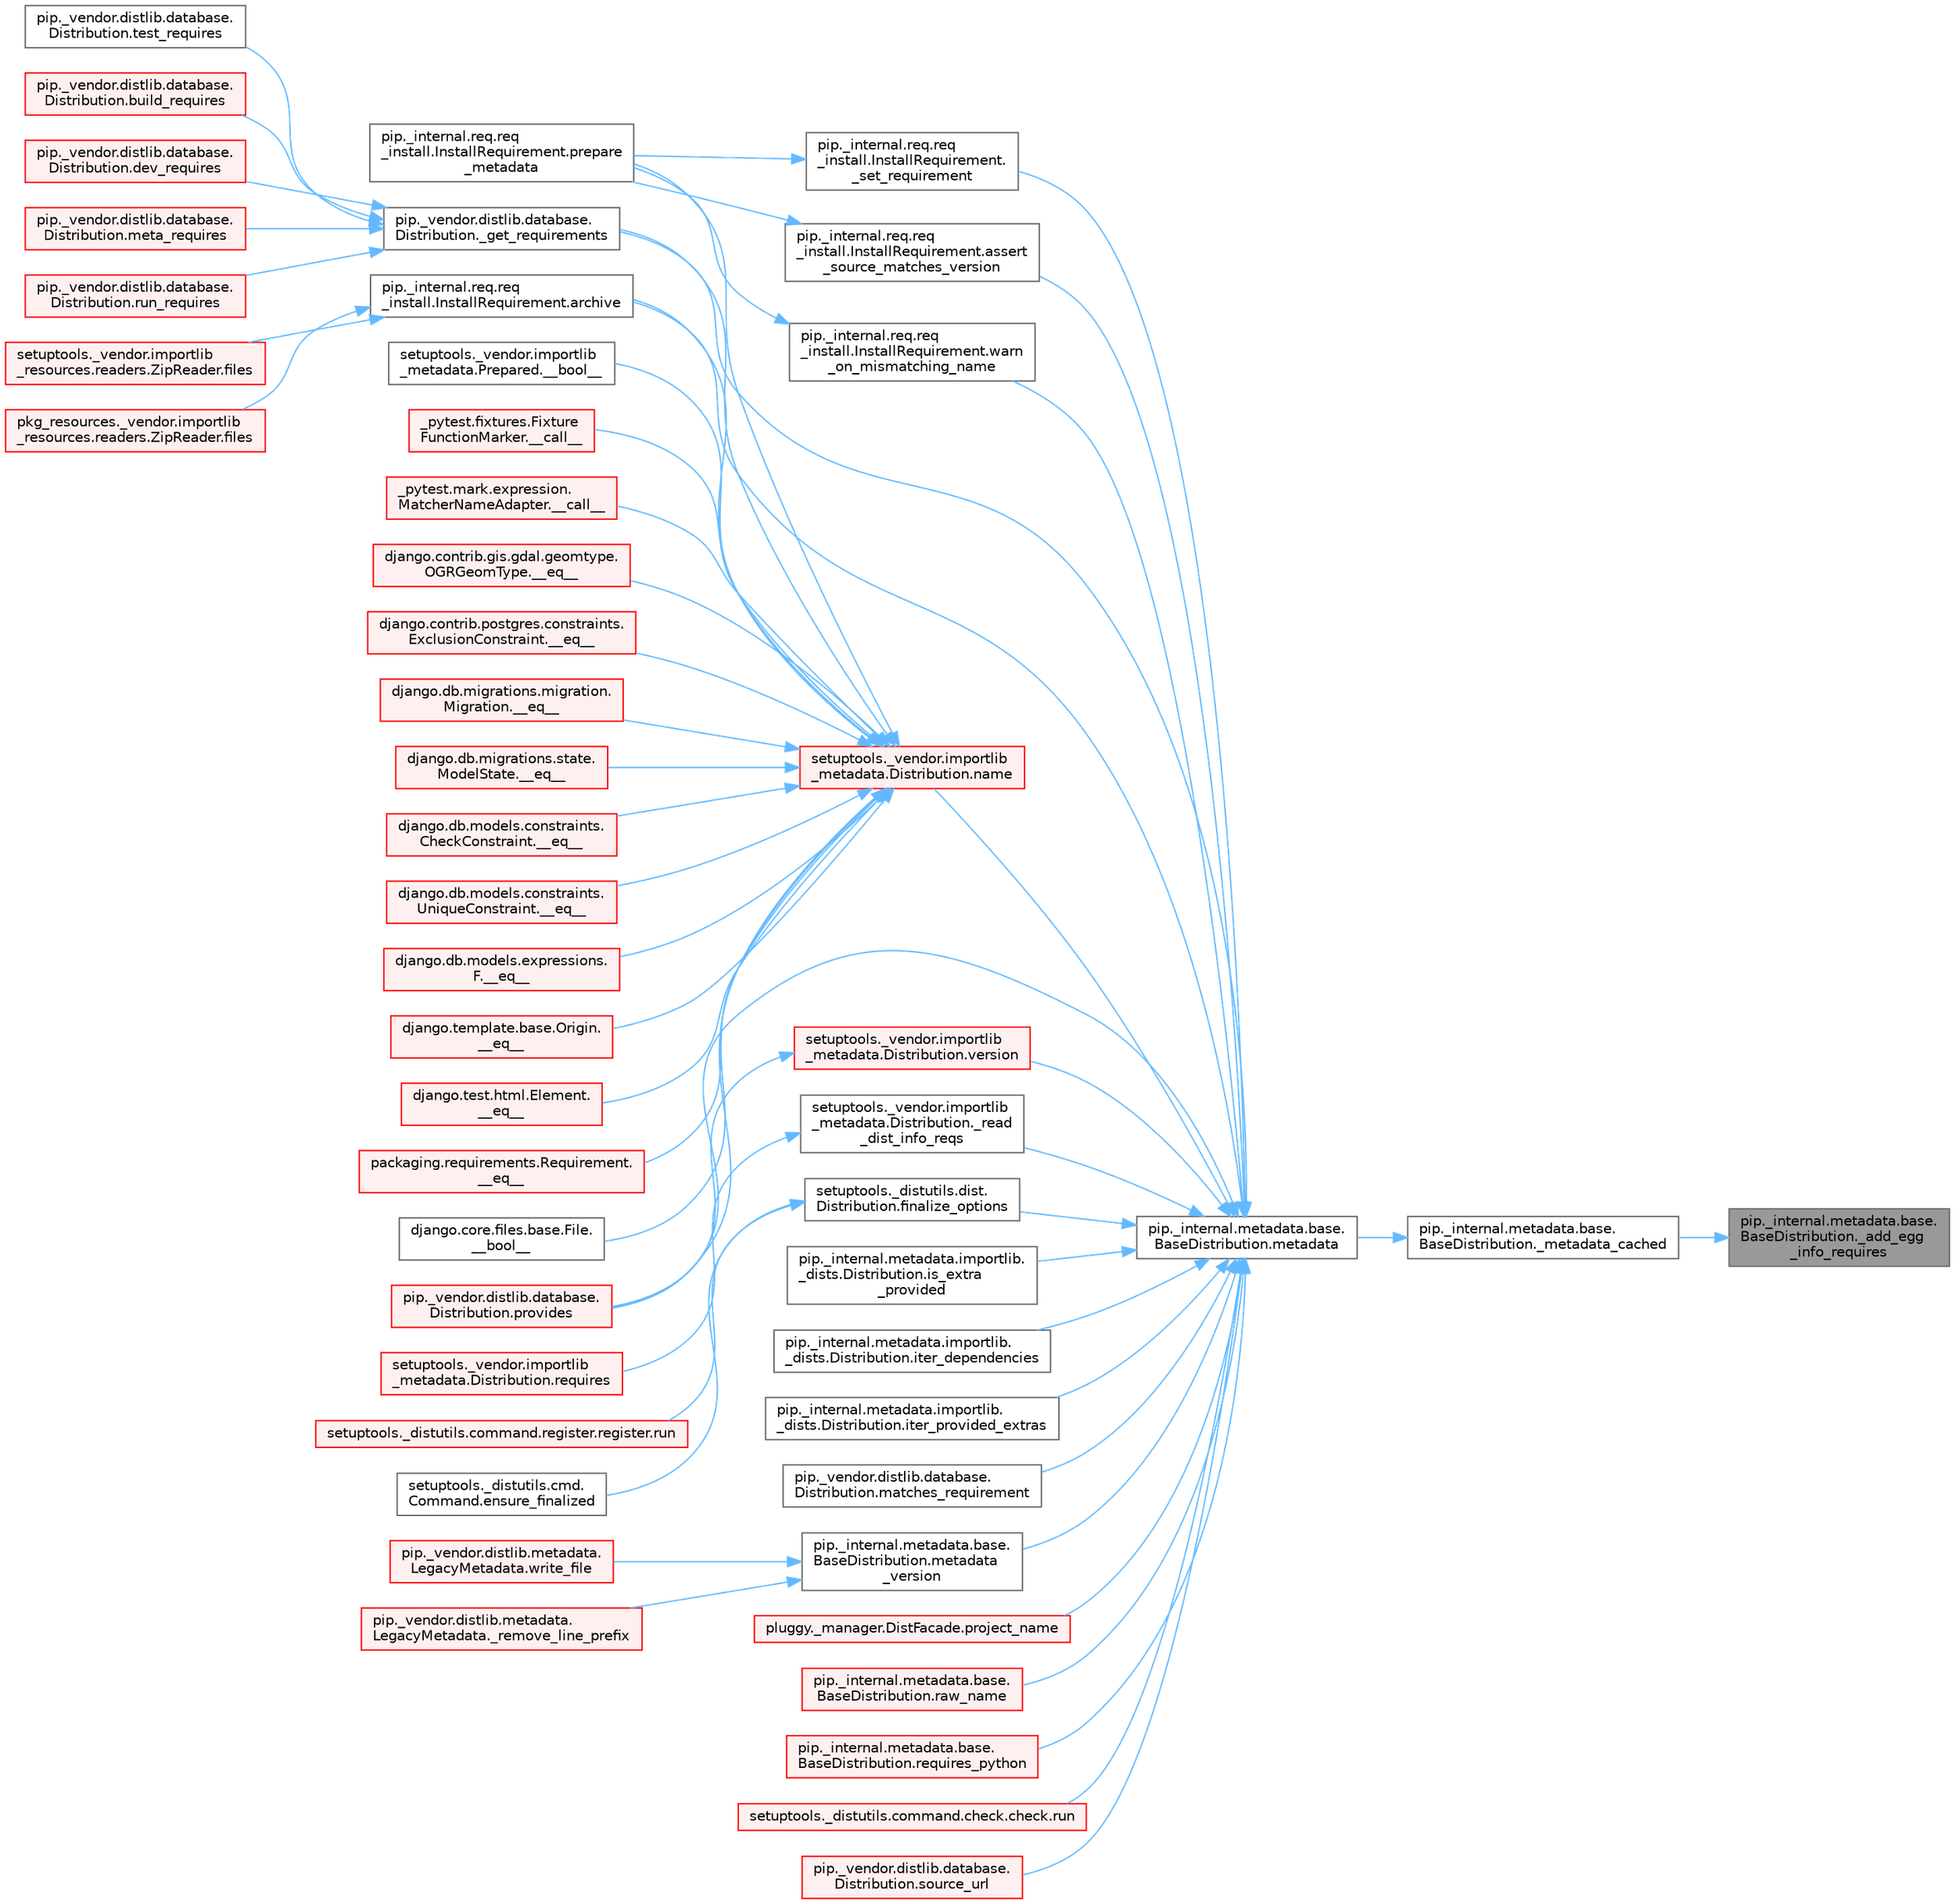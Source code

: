 digraph "pip._internal.metadata.base.BaseDistribution._add_egg_info_requires"
{
 // LATEX_PDF_SIZE
  bgcolor="transparent";
  edge [fontname=Helvetica,fontsize=10,labelfontname=Helvetica,labelfontsize=10];
  node [fontname=Helvetica,fontsize=10,shape=box,height=0.2,width=0.4];
  rankdir="RL";
  Node1 [id="Node000001",label="pip._internal.metadata.base.\lBaseDistribution._add_egg\l_info_requires",height=0.2,width=0.4,color="gray40", fillcolor="grey60", style="filled", fontcolor="black",tooltip=" "];
  Node1 -> Node2 [id="edge1_Node000001_Node000002",dir="back",color="steelblue1",style="solid",tooltip=" "];
  Node2 [id="Node000002",label="pip._internal.metadata.base.\lBaseDistribution._metadata_cached",height=0.2,width=0.4,color="grey40", fillcolor="white", style="filled",URL="$classpip_1_1__internal_1_1metadata_1_1base_1_1_base_distribution.html#a12683b16870a097bbe854e4ee3364f7f",tooltip=" "];
  Node2 -> Node3 [id="edge2_Node000002_Node000003",dir="back",color="steelblue1",style="solid",tooltip=" "];
  Node3 [id="Node000003",label="pip._internal.metadata.base.\lBaseDistribution.metadata",height=0.2,width=0.4,color="grey40", fillcolor="white", style="filled",URL="$classpip_1_1__internal_1_1metadata_1_1base_1_1_base_distribution.html#a665b55bcebd861e5959f53a7d2f1350f",tooltip=" "];
  Node3 -> Node4 [id="edge3_Node000003_Node000004",dir="back",color="steelblue1",style="solid",tooltip=" "];
  Node4 [id="Node000004",label="pip._vendor.distlib.database.\lDistribution._get_requirements",height=0.2,width=0.4,color="grey40", fillcolor="white", style="filled",URL="$classpip_1_1__vendor_1_1distlib_1_1database_1_1_distribution.html#a0366f5504f1b878068ba103c3f1e2bdf",tooltip=" "];
  Node4 -> Node5 [id="edge4_Node000004_Node000005",dir="back",color="steelblue1",style="solid",tooltip=" "];
  Node5 [id="Node000005",label="pip._vendor.distlib.database.\lDistribution.build_requires",height=0.2,width=0.4,color="red", fillcolor="#FFF0F0", style="filled",URL="$classpip_1_1__vendor_1_1distlib_1_1database_1_1_distribution.html#a0fa5b454aacdaabee7a3642b14c5db2f",tooltip=" "];
  Node4 -> Node3174 [id="edge5_Node000004_Node003174",dir="back",color="steelblue1",style="solid",tooltip=" "];
  Node3174 [id="Node003174",label="pip._vendor.distlib.database.\lDistribution.dev_requires",height=0.2,width=0.4,color="red", fillcolor="#FFF0F0", style="filled",URL="$classpip_1_1__vendor_1_1distlib_1_1database_1_1_distribution.html#a664b1bf3c3e4f7fb27a54ac8edcf7503",tooltip=" "];
  Node4 -> Node3175 [id="edge6_Node000004_Node003175",dir="back",color="steelblue1",style="solid",tooltip=" "];
  Node3175 [id="Node003175",label="pip._vendor.distlib.database.\lDistribution.meta_requires",height=0.2,width=0.4,color="red", fillcolor="#FFF0F0", style="filled",URL="$classpip_1_1__vendor_1_1distlib_1_1database_1_1_distribution.html#a297eba59c66b79fbe9a10ec8e00f9c5a",tooltip=" "];
  Node4 -> Node3176 [id="edge7_Node000004_Node003176",dir="back",color="steelblue1",style="solid",tooltip=" "];
  Node3176 [id="Node003176",label="pip._vendor.distlib.database.\lDistribution.run_requires",height=0.2,width=0.4,color="red", fillcolor="#FFF0F0", style="filled",URL="$classpip_1_1__vendor_1_1distlib_1_1database_1_1_distribution.html#a8f8b4db7d35cf89375d53ea0a95e0449",tooltip=" "];
  Node4 -> Node3177 [id="edge8_Node000004_Node003177",dir="back",color="steelblue1",style="solid",tooltip=" "];
  Node3177 [id="Node003177",label="pip._vendor.distlib.database.\lDistribution.test_requires",height=0.2,width=0.4,color="grey40", fillcolor="white", style="filled",URL="$classpip_1_1__vendor_1_1distlib_1_1database_1_1_distribution.html#a114803e370e5ac351b8e110ef7574a5b",tooltip=" "];
  Node3 -> Node965 [id="edge9_Node000003_Node000965",dir="back",color="steelblue1",style="solid",tooltip=" "];
  Node965 [id="Node000965",label="setuptools._vendor.importlib\l_metadata.Distribution._read\l_dist_info_reqs",height=0.2,width=0.4,color="grey40", fillcolor="white", style="filled",URL="$classsetuptools_1_1__vendor_1_1importlib__metadata_1_1_distribution.html#a52c9d55ae87f048965928ec1bfe237c7",tooltip=" "];
  Node965 -> Node808 [id="edge10_Node000965_Node000808",dir="back",color="steelblue1",style="solid",tooltip=" "];
  Node808 [id="Node000808",label="setuptools._vendor.importlib\l_metadata.Distribution.requires",height=0.2,width=0.4,color="red", fillcolor="#FFF0F0", style="filled",URL="$classsetuptools_1_1__vendor_1_1importlib__metadata_1_1_distribution.html#ac025c2f6e021e16581119b61de809a95",tooltip=" "];
  Node3 -> Node966 [id="edge11_Node000003_Node000966",dir="back",color="steelblue1",style="solid",tooltip=" "];
  Node966 [id="Node000966",label="pip._internal.req.req\l_install.InstallRequirement.\l_set_requirement",height=0.2,width=0.4,color="grey40", fillcolor="white", style="filled",URL="$classpip_1_1__internal_1_1req_1_1req__install_1_1_install_requirement.html#a116c0d970e435f16d15928a6caf8aaf3",tooltip=" "];
  Node966 -> Node967 [id="edge12_Node000966_Node000967",dir="back",color="steelblue1",style="solid",tooltip=" "];
  Node967 [id="Node000967",label="pip._internal.req.req\l_install.InstallRequirement.prepare\l_metadata",height=0.2,width=0.4,color="grey40", fillcolor="white", style="filled",URL="$classpip_1_1__internal_1_1req_1_1req__install_1_1_install_requirement.html#a0cddcae8523c5e6a484f0213c09caea8",tooltip=" "];
  Node3 -> Node968 [id="edge13_Node000003_Node000968",dir="back",color="steelblue1",style="solid",tooltip=" "];
  Node968 [id="Node000968",label="pip._internal.req.req\l_install.InstallRequirement.archive",height=0.2,width=0.4,color="grey40", fillcolor="white", style="filled",URL="$classpip_1_1__internal_1_1req_1_1req__install_1_1_install_requirement.html#aef2764402e45a5e5555e22d5965f1350",tooltip=" "];
  Node968 -> Node969 [id="edge14_Node000968_Node000969",dir="back",color="steelblue1",style="solid",tooltip=" "];
  Node969 [id="Node000969",label="pkg_resources._vendor.importlib\l_resources.readers.ZipReader.files",height=0.2,width=0.4,color="red", fillcolor="#FFF0F0", style="filled",URL="$classpkg__resources_1_1__vendor_1_1importlib__resources_1_1readers_1_1_zip_reader.html#a7d9335bea71d3023a14cdc45ca26157d",tooltip=" "];
  Node968 -> Node2847 [id="edge15_Node000968_Node002847",dir="back",color="steelblue1",style="solid",tooltip=" "];
  Node2847 [id="Node002847",label="setuptools._vendor.importlib\l_resources.readers.ZipReader.files",height=0.2,width=0.4,color="red", fillcolor="#FFF0F0", style="filled",URL="$classsetuptools_1_1__vendor_1_1importlib__resources_1_1readers_1_1_zip_reader.html#ac310114936b6978f32944f3845ee32ed",tooltip=" "];
  Node3 -> Node1639 [id="edge16_Node000003_Node001639",dir="back",color="steelblue1",style="solid",tooltip=" "];
  Node1639 [id="Node001639",label="pip._internal.req.req\l_install.InstallRequirement.assert\l_source_matches_version",height=0.2,width=0.4,color="grey40", fillcolor="white", style="filled",URL="$classpip_1_1__internal_1_1req_1_1req__install_1_1_install_requirement.html#ab9a997e64cd50a33caf4722295a9cbf3",tooltip=" "];
  Node1639 -> Node967 [id="edge17_Node001639_Node000967",dir="back",color="steelblue1",style="solid",tooltip=" "];
  Node3 -> Node1640 [id="edge18_Node000003_Node001640",dir="back",color="steelblue1",style="solid",tooltip=" "];
  Node1640 [id="Node001640",label="setuptools._distutils.dist.\lDistribution.finalize_options",height=0.2,width=0.4,color="grey40", fillcolor="white", style="filled",URL="$classsetuptools_1_1__distutils_1_1dist_1_1_distribution.html#a907177e8ce492338e65227e2389f3f24",tooltip=" "];
  Node1640 -> Node217 [id="edge19_Node001640_Node000217",dir="back",color="steelblue1",style="solid",tooltip=" "];
  Node217 [id="Node000217",label="setuptools._distutils.cmd.\lCommand.ensure_finalized",height=0.2,width=0.4,color="grey40", fillcolor="white", style="filled",URL="$classsetuptools_1_1__distutils_1_1cmd_1_1_command.html#a3d586ca13afbfed87a11872fd15515ab",tooltip=" "];
  Node1640 -> Node218 [id="edge20_Node001640_Node000218",dir="back",color="steelblue1",style="solid",tooltip=" "];
  Node218 [id="Node000218",label="setuptools._distutils.command.register.register.run",height=0.2,width=0.4,color="red", fillcolor="#FFF0F0", style="filled",URL="$classsetuptools_1_1__distutils_1_1command_1_1register_1_1register.html#a2c04b126757f477c907033d7f3d0e169",tooltip=" "];
  Node3 -> Node1641 [id="edge21_Node000003_Node001641",dir="back",color="steelblue1",style="solid",tooltip=" "];
  Node1641 [id="Node001641",label="pip._internal.metadata.importlib.\l_dists.Distribution.is_extra\l_provided",height=0.2,width=0.4,color="grey40", fillcolor="white", style="filled",URL="$classpip_1_1__internal_1_1metadata_1_1importlib_1_1__dists_1_1_distribution.html#ad175adf2a313d78887f07d63ed315713",tooltip=" "];
  Node3 -> Node1642 [id="edge22_Node000003_Node001642",dir="back",color="steelblue1",style="solid",tooltip=" "];
  Node1642 [id="Node001642",label="pip._internal.metadata.importlib.\l_dists.Distribution.iter_dependencies",height=0.2,width=0.4,color="grey40", fillcolor="white", style="filled",URL="$classpip_1_1__internal_1_1metadata_1_1importlib_1_1__dists_1_1_distribution.html#a10f0e8f6c05f4c2a3f1f205236e56ae6",tooltip=" "];
  Node3 -> Node1643 [id="edge23_Node000003_Node001643",dir="back",color="steelblue1",style="solid",tooltip=" "];
  Node1643 [id="Node001643",label="pip._internal.metadata.importlib.\l_dists.Distribution.iter_provided_extras",height=0.2,width=0.4,color="grey40", fillcolor="white", style="filled",URL="$classpip_1_1__internal_1_1metadata_1_1importlib_1_1__dists_1_1_distribution.html#a15fa99ddf602c815de8353cc5457d53e",tooltip=" "];
  Node3 -> Node1644 [id="edge24_Node000003_Node001644",dir="back",color="steelblue1",style="solid",tooltip=" "];
  Node1644 [id="Node001644",label="pip._vendor.distlib.database.\lDistribution.matches_requirement",height=0.2,width=0.4,color="grey40", fillcolor="white", style="filled",URL="$classpip_1_1__vendor_1_1distlib_1_1database_1_1_distribution.html#a5c454c24d6a128d42a86aa3ee9fc3bf7",tooltip=" "];
  Node3 -> Node1645 [id="edge25_Node000003_Node001645",dir="back",color="steelblue1",style="solid",tooltip=" "];
  Node1645 [id="Node001645",label="pip._internal.metadata.base.\lBaseDistribution.metadata\l_version",height=0.2,width=0.4,color="grey40", fillcolor="white", style="filled",URL="$classpip_1_1__internal_1_1metadata_1_1base_1_1_base_distribution.html#a231e3a1e8c609944f6122c32579a8230",tooltip=" "];
  Node1645 -> Node1646 [id="edge26_Node001645_Node001646",dir="back",color="steelblue1",style="solid",tooltip=" "];
  Node1646 [id="Node001646",label="pip._vendor.distlib.metadata.\lLegacyMetadata._remove_line_prefix",height=0.2,width=0.4,color="red", fillcolor="#FFF0F0", style="filled",URL="$classpip_1_1__vendor_1_1distlib_1_1metadata_1_1_legacy_metadata.html#a7a28af4b13d7028131bd93ffaae38c86",tooltip=" "];
  Node1645 -> Node1648 [id="edge27_Node001645_Node001648",dir="back",color="steelblue1",style="solid",tooltip=" "];
  Node1648 [id="Node001648",label="pip._vendor.distlib.metadata.\lLegacyMetadata.write_file",height=0.2,width=0.4,color="red", fillcolor="#FFF0F0", style="filled",URL="$classpip_1_1__vendor_1_1distlib_1_1metadata_1_1_legacy_metadata.html#a4b0b012bbb45bf51d369c39eeb3c734f",tooltip=" "];
  Node3 -> Node1649 [id="edge28_Node000003_Node001649",dir="back",color="steelblue1",style="solid",tooltip=" "];
  Node1649 [id="Node001649",label="setuptools._vendor.importlib\l_metadata.Distribution.name",height=0.2,width=0.4,color="red", fillcolor="#FFF0F0", style="filled",URL="$classsetuptools_1_1__vendor_1_1importlib__metadata_1_1_distribution.html#a551b88da93b645681e12e5ed3d0019b4",tooltip=" "];
  Node1649 -> Node501 [id="edge29_Node001649_Node000501",dir="back",color="steelblue1",style="solid",tooltip=" "];
  Node501 [id="Node000501",label="django.core.files.base.File.\l__bool__",height=0.2,width=0.4,color="grey40", fillcolor="white", style="filled",URL="$classdjango_1_1core_1_1files_1_1base_1_1_file.html#adf07dd46020c7160b2257d9e3da4bc43",tooltip=" "];
  Node1649 -> Node502 [id="edge30_Node001649_Node000502",dir="back",color="steelblue1",style="solid",tooltip=" "];
  Node502 [id="Node000502",label="setuptools._vendor.importlib\l_metadata.Prepared.__bool__",height=0.2,width=0.4,color="grey40", fillcolor="white", style="filled",URL="$classsetuptools_1_1__vendor_1_1importlib__metadata_1_1_prepared.html#a0395661b38fe11742f24c0482962b913",tooltip=" "];
  Node1649 -> Node503 [id="edge31_Node001649_Node000503",dir="back",color="steelblue1",style="solid",tooltip=" "];
  Node503 [id="Node000503",label="_pytest.fixtures.Fixture\lFunctionMarker.__call__",height=0.2,width=0.4,color="red", fillcolor="#FFF0F0", style="filled",URL="$class__pytest_1_1fixtures_1_1_fixture_function_marker.html#acc9c789cb8d19388b24d740159ba305d",tooltip=" "];
  Node1649 -> Node504 [id="edge32_Node001649_Node000504",dir="back",color="steelblue1",style="solid",tooltip=" "];
  Node504 [id="Node000504",label="_pytest.mark.expression.\lMatcherNameAdapter.__call__",height=0.2,width=0.4,color="red", fillcolor="#FFF0F0", style="filled",URL="$class__pytest_1_1mark_1_1expression_1_1_matcher_name_adapter.html#a7ecd7564e2e67d5ac026d25db1466389",tooltip=" "];
  Node1649 -> Node505 [id="edge33_Node001649_Node000505",dir="back",color="steelblue1",style="solid",tooltip=" "];
  Node505 [id="Node000505",label="django.contrib.gis.gdal.geomtype.\lOGRGeomType.__eq__",height=0.2,width=0.4,color="red", fillcolor="#FFF0F0", style="filled",URL="$classdjango_1_1contrib_1_1gis_1_1gdal_1_1geomtype_1_1_o_g_r_geom_type.html#a878253f899634c312b64add448108474",tooltip=" "];
  Node1649 -> Node386 [id="edge34_Node001649_Node000386",dir="back",color="steelblue1",style="solid",tooltip=" "];
  Node386 [id="Node000386",label="django.contrib.postgres.constraints.\lExclusionConstraint.__eq__",height=0.2,width=0.4,color="red", fillcolor="#FFF0F0", style="filled",URL="$classdjango_1_1contrib_1_1postgres_1_1constraints_1_1_exclusion_constraint.html#af496d048323e51177e1239475f9fe47c",tooltip=" "];
  Node1649 -> Node506 [id="edge35_Node001649_Node000506",dir="back",color="steelblue1",style="solid",tooltip=" "];
  Node506 [id="Node000506",label="django.db.migrations.migration.\lMigration.__eq__",height=0.2,width=0.4,color="red", fillcolor="#FFF0F0", style="filled",URL="$classdjango_1_1db_1_1migrations_1_1migration_1_1_migration.html#a0234090d18f01ee0a7a23b98a036ac79",tooltip=" "];
  Node1649 -> Node507 [id="edge36_Node001649_Node000507",dir="back",color="steelblue1",style="solid",tooltip=" "];
  Node507 [id="Node000507",label="django.db.migrations.state.\lModelState.__eq__",height=0.2,width=0.4,color="red", fillcolor="#FFF0F0", style="filled",URL="$classdjango_1_1db_1_1migrations_1_1state_1_1_model_state.html#ae338faa36574cfa53f86dac5ac80176d",tooltip=" "];
  Node1649 -> Node508 [id="edge37_Node001649_Node000508",dir="back",color="steelblue1",style="solid",tooltip=" "];
  Node508 [id="Node000508",label="django.db.models.constraints.\lCheckConstraint.__eq__",height=0.2,width=0.4,color="red", fillcolor="#FFF0F0", style="filled",URL="$classdjango_1_1db_1_1models_1_1constraints_1_1_check_constraint.html#a55875a553e53009967129f8b8a269475",tooltip=" "];
  Node1649 -> Node387 [id="edge38_Node001649_Node000387",dir="back",color="steelblue1",style="solid",tooltip=" "];
  Node387 [id="Node000387",label="django.db.models.constraints.\lUniqueConstraint.__eq__",height=0.2,width=0.4,color="red", fillcolor="#FFF0F0", style="filled",URL="$classdjango_1_1db_1_1models_1_1constraints_1_1_unique_constraint.html#a1a877e5c6def4673a480b3fd44e3ad19",tooltip=" "];
  Node1649 -> Node509 [id="edge39_Node001649_Node000509",dir="back",color="steelblue1",style="solid",tooltip=" "];
  Node509 [id="Node000509",label="django.db.models.expressions.\lF.__eq__",height=0.2,width=0.4,color="red", fillcolor="#FFF0F0", style="filled",URL="$classdjango_1_1db_1_1models_1_1expressions_1_1_f.html#ae5a4762383529ca2924f76683eede0d2",tooltip=" "];
  Node1649 -> Node510 [id="edge40_Node001649_Node000510",dir="back",color="steelblue1",style="solid",tooltip=" "];
  Node510 [id="Node000510",label="django.template.base.Origin.\l__eq__",height=0.2,width=0.4,color="red", fillcolor="#FFF0F0", style="filled",URL="$classdjango_1_1template_1_1base_1_1_origin.html#aceaf6f15e79a904eef75db1caa454d5c",tooltip=" "];
  Node1649 -> Node511 [id="edge41_Node001649_Node000511",dir="back",color="steelblue1",style="solid",tooltip=" "];
  Node511 [id="Node000511",label="django.test.html.Element.\l__eq__",height=0.2,width=0.4,color="red", fillcolor="#FFF0F0", style="filled",URL="$classdjango_1_1test_1_1html_1_1_element.html#a287e83f2ae4a6f13b9e00d7b70ee5d47",tooltip=" "];
  Node1649 -> Node512 [id="edge42_Node001649_Node000512",dir="back",color="steelblue1",style="solid",tooltip=" "];
  Node512 [id="Node000512",label="packaging.requirements.Requirement.\l__eq__",height=0.2,width=0.4,color="red", fillcolor="#FFF0F0", style="filled",URL="$classpackaging_1_1requirements_1_1_requirement.html#ae285c586a0e8b9e700b0f5f25e2c2671",tooltip=" "];
  Node1649 -> Node4 [id="edge43_Node001649_Node000004",dir="back",color="steelblue1",style="solid",tooltip=" "];
  Node1649 -> Node968 [id="edge44_Node001649_Node000968",dir="back",color="steelblue1",style="solid",tooltip=" "];
  Node1649 -> Node967 [id="edge45_Node001649_Node000967",dir="back",color="steelblue1",style="solid",tooltip=" "];
  Node1649 -> Node2263 [id="edge46_Node001649_Node002263",dir="back",color="steelblue1",style="solid",tooltip=" "];
  Node2263 [id="Node002263",label="pip._vendor.distlib.database.\lDistribution.provides",height=0.2,width=0.4,color="red", fillcolor="#FFF0F0", style="filled",URL="$classpip_1_1__vendor_1_1distlib_1_1database_1_1_distribution.html#a4de0a18091046a76d9f6e2c424a50f7a",tooltip=" "];
  Node3 -> Node2412 [id="edge47_Node000003_Node002412",dir="back",color="steelblue1",style="solid",tooltip=" "];
  Node2412 [id="Node002412",label="pluggy._manager.DistFacade.project_name",height=0.2,width=0.4,color="red", fillcolor="#FFF0F0", style="filled",URL="$classpluggy_1_1__manager_1_1_dist_facade.html#a0c6a7601612999d7e2f7045dc9b31993",tooltip=" "];
  Node3 -> Node2263 [id="edge48_Node000003_Node002263",dir="back",color="steelblue1",style="solid",tooltip=" "];
  Node3 -> Node2425 [id="edge49_Node000003_Node002425",dir="back",color="steelblue1",style="solid",tooltip=" "];
  Node2425 [id="Node002425",label="pip._internal.metadata.base.\lBaseDistribution.raw_name",height=0.2,width=0.4,color="red", fillcolor="#FFF0F0", style="filled",URL="$classpip_1_1__internal_1_1metadata_1_1base_1_1_base_distribution.html#a99e5dbebc5edb6f25ac7f45d435e2051",tooltip=" "];
  Node3 -> Node2446 [id="edge50_Node000003_Node002446",dir="back",color="steelblue1",style="solid",tooltip=" "];
  Node2446 [id="Node002446",label="pip._internal.metadata.base.\lBaseDistribution.requires_python",height=0.2,width=0.4,color="red", fillcolor="#FFF0F0", style="filled",URL="$classpip_1_1__internal_1_1metadata_1_1base_1_1_base_distribution.html#ad334a17a1fb4732e5686a00af92d32be",tooltip=" "];
  Node3 -> Node1618 [id="edge51_Node000003_Node001618",dir="back",color="steelblue1",style="solid",tooltip=" "];
  Node1618 [id="Node001618",label="setuptools._distutils.command.check.check.run",height=0.2,width=0.4,color="red", fillcolor="#FFF0F0", style="filled",URL="$classsetuptools_1_1__distutils_1_1command_1_1check_1_1check.html#a1ce0d2e58cedbd704c27a4fb830571d2",tooltip=" "];
  Node3 -> Node2448 [id="edge52_Node000003_Node002448",dir="back",color="steelblue1",style="solid",tooltip=" "];
  Node2448 [id="Node002448",label="pip._vendor.distlib.database.\lDistribution.source_url",height=0.2,width=0.4,color="red", fillcolor="#FFF0F0", style="filled",URL="$classpip_1_1__vendor_1_1distlib_1_1database_1_1_distribution.html#abba9335a26f150b4c845c9c8a474879c",tooltip=" "];
  Node3 -> Node2449 [id="edge53_Node000003_Node002449",dir="back",color="steelblue1",style="solid",tooltip=" "];
  Node2449 [id="Node002449",label="setuptools._vendor.importlib\l_metadata.Distribution.version",height=0.2,width=0.4,color="red", fillcolor="#FFF0F0", style="filled",URL="$classsetuptools_1_1__vendor_1_1importlib__metadata_1_1_distribution.html#a7c335c158718e634680c2c3ca271962e",tooltip=" "];
  Node2449 -> Node2263 [id="edge54_Node002449_Node002263",dir="back",color="steelblue1",style="solid",tooltip=" "];
  Node3 -> Node2563 [id="edge55_Node000003_Node002563",dir="back",color="steelblue1",style="solid",tooltip=" "];
  Node2563 [id="Node002563",label="pip._internal.req.req\l_install.InstallRequirement.warn\l_on_mismatching_name",height=0.2,width=0.4,color="grey40", fillcolor="white", style="filled",URL="$classpip_1_1__internal_1_1req_1_1req__install_1_1_install_requirement.html#a01d1156c435f26a28b01b741bce7ef08",tooltip=" "];
  Node2563 -> Node967 [id="edge56_Node002563_Node000967",dir="back",color="steelblue1",style="solid",tooltip=" "];
}

